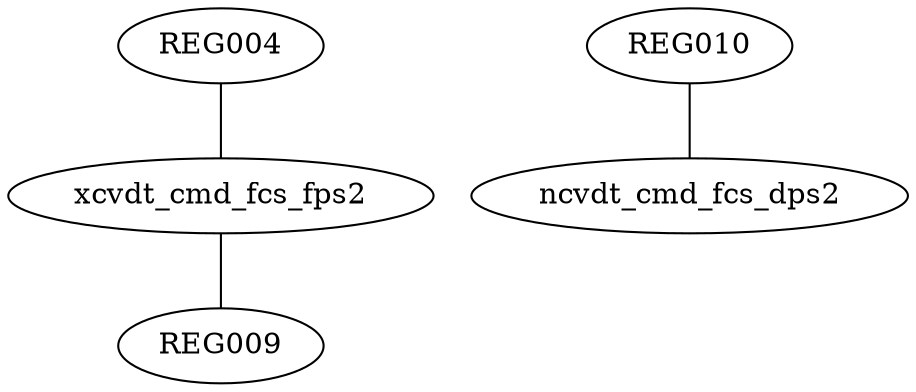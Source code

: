 strict graph "" {
	REG004 -- xcvdt_cmd_fcs_fps2;
	xcvdt_cmd_fcs_fps2 -- REG009;
	REG010 -- ncvdt_cmd_fcs_dps2;
}
